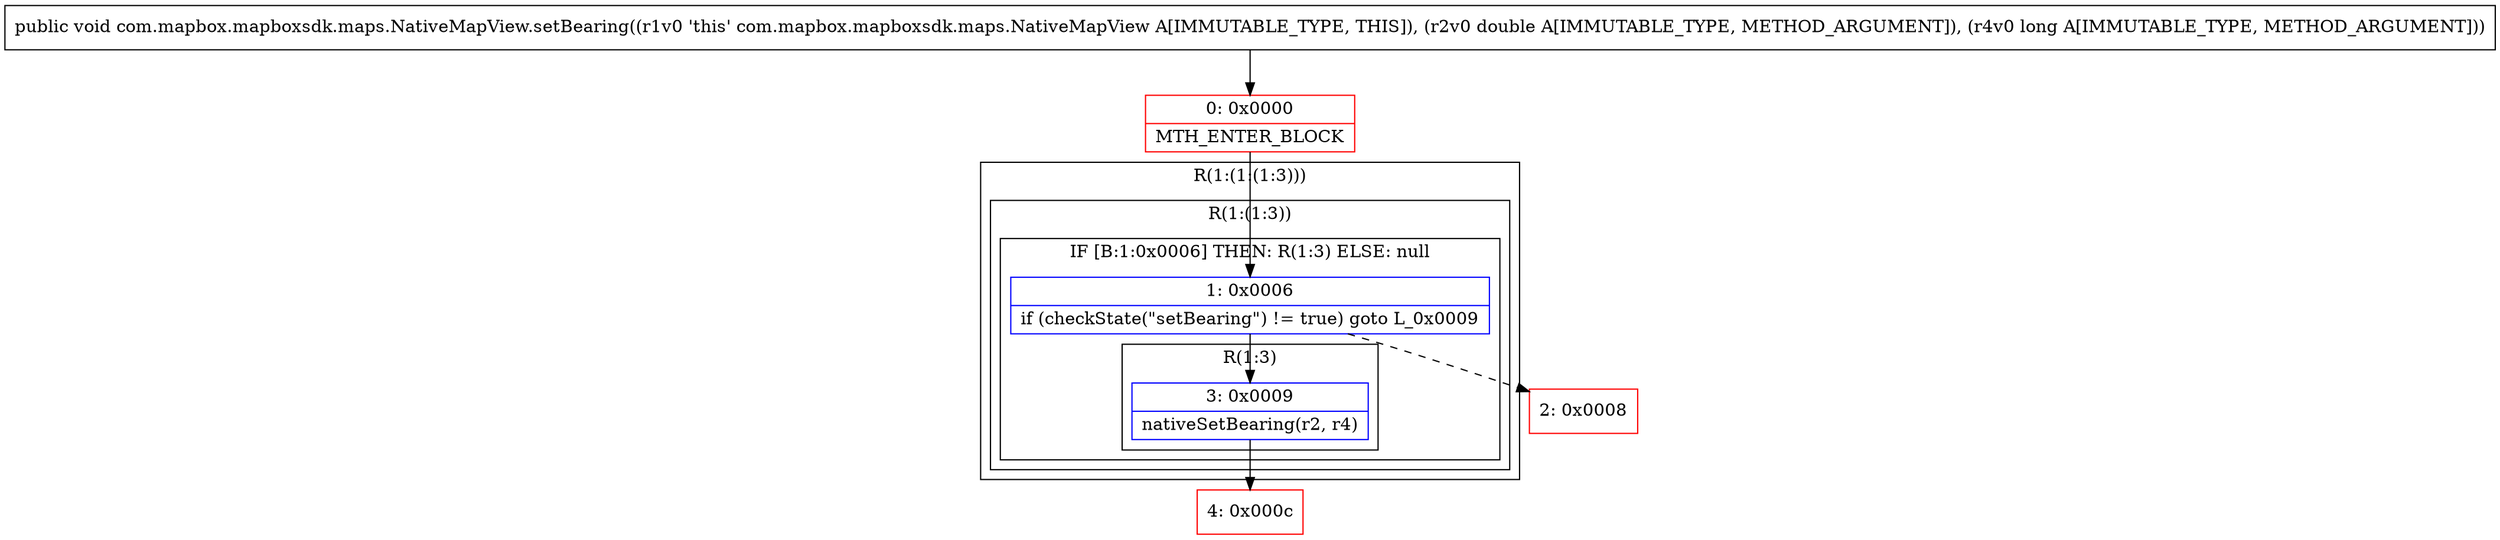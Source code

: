 digraph "CFG forcom.mapbox.mapboxsdk.maps.NativeMapView.setBearing(DJ)V" {
subgraph cluster_Region_875035131 {
label = "R(1:(1:(1:3)))";
node [shape=record,color=blue];
subgraph cluster_Region_925743237 {
label = "R(1:(1:3))";
node [shape=record,color=blue];
subgraph cluster_IfRegion_1729305972 {
label = "IF [B:1:0x0006] THEN: R(1:3) ELSE: null";
node [shape=record,color=blue];
Node_1 [shape=record,label="{1\:\ 0x0006|if (checkState(\"setBearing\") != true) goto L_0x0009\l}"];
subgraph cluster_Region_526476964 {
label = "R(1:3)";
node [shape=record,color=blue];
Node_3 [shape=record,label="{3\:\ 0x0009|nativeSetBearing(r2, r4)\l}"];
}
}
}
}
Node_0 [shape=record,color=red,label="{0\:\ 0x0000|MTH_ENTER_BLOCK\l}"];
Node_2 [shape=record,color=red,label="{2\:\ 0x0008}"];
Node_4 [shape=record,color=red,label="{4\:\ 0x000c}"];
MethodNode[shape=record,label="{public void com.mapbox.mapboxsdk.maps.NativeMapView.setBearing((r1v0 'this' com.mapbox.mapboxsdk.maps.NativeMapView A[IMMUTABLE_TYPE, THIS]), (r2v0 double A[IMMUTABLE_TYPE, METHOD_ARGUMENT]), (r4v0 long A[IMMUTABLE_TYPE, METHOD_ARGUMENT])) }"];
MethodNode -> Node_0;
Node_1 -> Node_2[style=dashed];
Node_1 -> Node_3;
Node_3 -> Node_4;
Node_0 -> Node_1;
}

